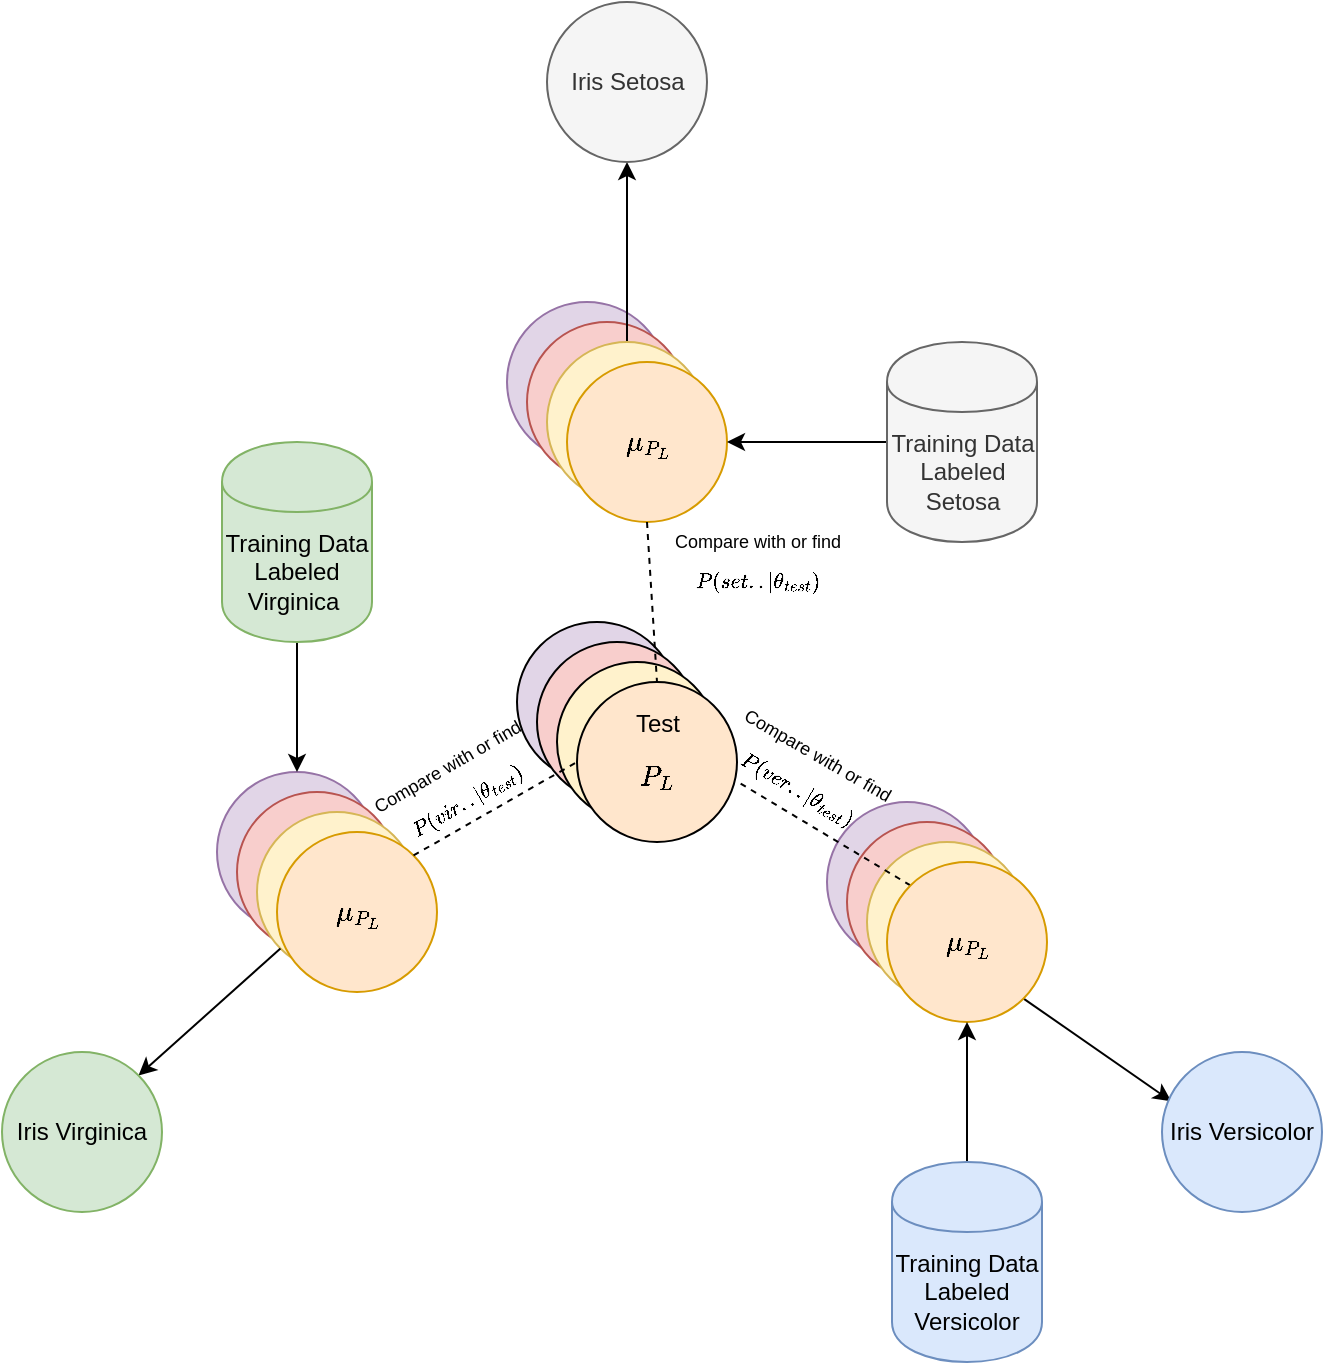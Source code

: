 <mxfile version="10.6.9" type="device"><diagram id="sW_glUPqsmezyt5HYXW9" name="Page-1"><mxGraphModel dx="697" dy="1312" grid="1" gridSize="10" guides="1" tooltips="1" connect="1" arrows="1" fold="1" page="1" pageScale="1" pageWidth="850" pageHeight="1100" math="1" shadow="0"><root><mxCell id="0"/><mxCell id="1" parent="0"/><mxCell id="iRFIQAoaTigsr4Hn6LtO-1" value="" style="ellipse;whiteSpace=wrap;html=1;aspect=fixed;fillColor=#e1d5e7;strokeColor=#9673a6;" vertex="1" parent="1"><mxGeometry x="227.5" y="635" width="80" height="80" as="geometry"/></mxCell><mxCell id="iRFIQAoaTigsr4Hn6LtO-2" value="" style="ellipse;whiteSpace=wrap;html=1;aspect=fixed;fillColor=#f8cecc;strokeColor=#b85450;" vertex="1" parent="1"><mxGeometry x="237.5" y="645" width="80" height="80" as="geometry"/></mxCell><mxCell id="iRFIQAoaTigsr4Hn6LtO-3" value="" style="ellipse;whiteSpace=wrap;html=1;aspect=fixed;fillColor=#fff2cc;strokeColor=#d6b656;" vertex="1" parent="1"><mxGeometry x="247.5" y="655" width="80" height="80" as="geometry"/></mxCell><mxCell id="iRFIQAoaTigsr4Hn6LtO-60" style="edgeStyle=none;rounded=0;orthogonalLoop=1;jettySize=auto;html=1;exitX=0;exitY=1;exitDx=0;exitDy=0;entryX=1;entryY=0;entryDx=0;entryDy=0;" edge="1" parent="1" source="iRFIQAoaTigsr4Hn6LtO-3" target="iRFIQAoaTigsr4Hn6LtO-32"><mxGeometry relative="1" as="geometry"/></mxCell><mxCell id="iRFIQAoaTigsr4Hn6LtO-13" value="$$\mu_{P_L}$$" style="ellipse;whiteSpace=wrap;html=1;aspect=fixed;fillColor=#ffe6cc;strokeColor=#d79b00;" vertex="1" parent="1"><mxGeometry x="257.5" y="665" width="80" height="80" as="geometry"/></mxCell><mxCell id="iRFIQAoaTigsr4Hn6LtO-14" value="" style="ellipse;whiteSpace=wrap;html=1;aspect=fixed;fillColor=#e1d5e7;strokeColor=#9673a6;" vertex="1" parent="1"><mxGeometry x="372.5" y="400" width="80" height="80" as="geometry"/></mxCell><mxCell id="iRFIQAoaTigsr4Hn6LtO-15" value="" style="ellipse;whiteSpace=wrap;html=1;aspect=fixed;fillColor=#f8cecc;strokeColor=#b85450;" vertex="1" parent="1"><mxGeometry x="382.5" y="410" width="80" height="80" as="geometry"/></mxCell><mxCell id="iRFIQAoaTigsr4Hn6LtO-56" style="edgeStyle=none;rounded=0;orthogonalLoop=1;jettySize=auto;html=1;exitX=0.5;exitY=0;exitDx=0;exitDy=0;entryX=0.5;entryY=1;entryDx=0;entryDy=0;" edge="1" parent="1" source="iRFIQAoaTigsr4Hn6LtO-16" target="iRFIQAoaTigsr4Hn6LtO-30"><mxGeometry relative="1" as="geometry"/></mxCell><mxCell id="iRFIQAoaTigsr4Hn6LtO-16" value="" style="ellipse;whiteSpace=wrap;html=1;aspect=fixed;fillColor=#fff2cc;strokeColor=#d6b656;" vertex="1" parent="1"><mxGeometry x="392.5" y="420" width="80" height="80" as="geometry"/></mxCell><mxCell id="iRFIQAoaTigsr4Hn6LtO-17" value="$$\mu_{P_L}$$" style="ellipse;whiteSpace=wrap;html=1;aspect=fixed;fillColor=#ffe6cc;strokeColor=#d79b00;" vertex="1" parent="1"><mxGeometry x="402.5" y="430" width="80" height="80" as="geometry"/></mxCell><mxCell id="iRFIQAoaTigsr4Hn6LtO-18" value="" style="ellipse;whiteSpace=wrap;html=1;aspect=fixed;fillColor=#e1d5e7;strokeColor=#9673a6;" vertex="1" parent="1"><mxGeometry x="532.5" y="650" width="80" height="80" as="geometry"/></mxCell><mxCell id="iRFIQAoaTigsr4Hn6LtO-19" value="" style="ellipse;whiteSpace=wrap;html=1;aspect=fixed;fillColor=#f8cecc;strokeColor=#b85450;" vertex="1" parent="1"><mxGeometry x="542.5" y="660" width="80" height="80" as="geometry"/></mxCell><mxCell id="iRFIQAoaTigsr4Hn6LtO-20" value="" style="ellipse;whiteSpace=wrap;html=1;aspect=fixed;fillColor=#fff2cc;strokeColor=#d6b656;" vertex="1" parent="1"><mxGeometry x="552.5" y="670" width="80" height="80" as="geometry"/></mxCell><mxCell id="iRFIQAoaTigsr4Hn6LtO-41" style="edgeStyle=none;rounded=0;orthogonalLoop=1;jettySize=auto;html=1;exitX=0;exitY=0;exitDx=0;exitDy=0;dashed=1;endArrow=none;endFill=0;" edge="1" parent="1" source="iRFIQAoaTigsr4Hn6LtO-21"><mxGeometry relative="1" as="geometry"><mxPoint x="488" y="640" as="targetPoint"/></mxGeometry></mxCell><mxCell id="iRFIQAoaTigsr4Hn6LtO-57" style="edgeStyle=none;rounded=0;orthogonalLoop=1;jettySize=auto;html=1;exitX=1;exitY=1;exitDx=0;exitDy=0;entryX=0.058;entryY=0.308;entryDx=0;entryDy=0;entryPerimeter=0;" edge="1" parent="1" source="iRFIQAoaTigsr4Hn6LtO-21" target="iRFIQAoaTigsr4Hn6LtO-31"><mxGeometry relative="1" as="geometry"/></mxCell><mxCell id="iRFIQAoaTigsr4Hn6LtO-21" value="$$\mu_{P_L}$$" style="ellipse;whiteSpace=wrap;html=1;aspect=fixed;fillColor=#ffe6cc;strokeColor=#d79b00;" vertex="1" parent="1"><mxGeometry x="562.5" y="680" width="80" height="80" as="geometry"/></mxCell><mxCell id="iRFIQAoaTigsr4Hn6LtO-22" value="" style="ellipse;whiteSpace=wrap;html=1;aspect=fixed;fillColor=#e1d5e7;strokeColor=#000000;gradientColor=none;gradientDirection=north;" vertex="1" parent="1"><mxGeometry x="377.5" y="560" width="80" height="80" as="geometry"/></mxCell><mxCell id="iRFIQAoaTigsr4Hn6LtO-23" value="" style="ellipse;whiteSpace=wrap;html=1;aspect=fixed;fillColor=#f8cecc;strokeColor=#000000;gradientColor=none;gradientDirection=north;" vertex="1" parent="1"><mxGeometry x="387.5" y="570" width="80" height="80" as="geometry"/></mxCell><mxCell id="iRFIQAoaTigsr4Hn6LtO-24" value="" style="ellipse;whiteSpace=wrap;html=1;aspect=fixed;fillColor=#fff2cc;strokeColor=#000000;gradientColor=none;gradientDirection=north;" vertex="1" parent="1"><mxGeometry x="397.5" y="580" width="80" height="80" as="geometry"/></mxCell><mxCell id="iRFIQAoaTigsr4Hn6LtO-29" value="Test $$P_L$$" style="ellipse;whiteSpace=wrap;html=1;aspect=fixed;fillColor=#ffe6cc;strokeColor=#000000;gradientColor=none;gradientDirection=north;" vertex="1" parent="1"><mxGeometry x="407.5" y="590" width="80" height="80" as="geometry"/></mxCell><mxCell id="iRFIQAoaTigsr4Hn6LtO-30" value="Iris Setosa" style="ellipse;whiteSpace=wrap;html=1;aspect=fixed;fillColor=#f5f5f5;strokeColor=#666666;fontColor=#333333;" vertex="1" parent="1"><mxGeometry x="392.5" y="250" width="80" height="80" as="geometry"/></mxCell><mxCell id="iRFIQAoaTigsr4Hn6LtO-31" value="Iris Versicolor" style="ellipse;whiteSpace=wrap;html=1;aspect=fixed;fillColor=#dae8fc;strokeColor=#6c8ebf;" vertex="1" parent="1"><mxGeometry x="700" y="775" width="80" height="80" as="geometry"/></mxCell><mxCell id="iRFIQAoaTigsr4Hn6LtO-32" value="Iris Virginica" style="ellipse;whiteSpace=wrap;html=1;aspect=fixed;fillColor=#d5e8d4;strokeColor=#82b366;" vertex="1" parent="1"><mxGeometry x="120" y="775" width="80" height="80" as="geometry"/></mxCell><mxCell id="iRFIQAoaTigsr4Hn6LtO-40" style="edgeStyle=none;rounded=0;orthogonalLoop=1;jettySize=auto;html=1;exitX=0.5;exitY=1;exitDx=0;exitDy=0;entryX=0.5;entryY=0;entryDx=0;entryDy=0;dashed=1;shadow=0;labelBorderColor=none;endArrow=none;endFill=0;" edge="1" parent="1" source="iRFIQAoaTigsr4Hn6LtO-17" target="iRFIQAoaTigsr4Hn6LtO-29"><mxGeometry relative="1" as="geometry"/></mxCell><mxCell id="iRFIQAoaTigsr4Hn6LtO-43" style="edgeStyle=none;rounded=0;orthogonalLoop=1;jettySize=auto;html=1;exitX=1;exitY=0;exitDx=0;exitDy=0;entryX=0;entryY=0.5;entryDx=0;entryDy=0;endArrow=none;endFill=0;dashed=1;" edge="1" parent="1" source="iRFIQAoaTigsr4Hn6LtO-13" target="iRFIQAoaTigsr4Hn6LtO-29"><mxGeometry relative="1" as="geometry"/></mxCell><mxCell id="iRFIQAoaTigsr4Hn6LtO-51" style="edgeStyle=none;rounded=0;orthogonalLoop=1;jettySize=auto;html=1;exitX=0;exitY=0.5;exitDx=0;exitDy=0;entryX=1;entryY=0.5;entryDx=0;entryDy=0;" edge="1" parent="1" source="iRFIQAoaTigsr4Hn6LtO-50" target="iRFIQAoaTigsr4Hn6LtO-17"><mxGeometry relative="1" as="geometry"/></mxCell><mxCell id="iRFIQAoaTigsr4Hn6LtO-50" value="Training Data Labeled Setosa" style="shape=cylinder;whiteSpace=wrap;html=1;boundedLbl=1;backgroundOutline=1;strokeColor=#666666;fillColor=#f5f5f5;fontColor=#333333;" vertex="1" parent="1"><mxGeometry x="562.5" y="420" width="75" height="100" as="geometry"/></mxCell><mxCell id="iRFIQAoaTigsr4Hn6LtO-58" style="edgeStyle=none;rounded=0;orthogonalLoop=1;jettySize=auto;html=1;exitX=0.5;exitY=0;exitDx=0;exitDy=0;entryX=0.5;entryY=1;entryDx=0;entryDy=0;" edge="1" parent="1" source="iRFIQAoaTigsr4Hn6LtO-52" target="iRFIQAoaTigsr4Hn6LtO-21"><mxGeometry relative="1" as="geometry"/></mxCell><mxCell id="iRFIQAoaTigsr4Hn6LtO-52" value="Training Data Labeled Versicolor" style="shape=cylinder;whiteSpace=wrap;html=1;boundedLbl=1;backgroundOutline=1;strokeColor=#6c8ebf;fillColor=#dae8fc;" vertex="1" parent="1"><mxGeometry x="565" y="830" width="75" height="100" as="geometry"/></mxCell><mxCell id="iRFIQAoaTigsr4Hn6LtO-59" style="edgeStyle=none;rounded=0;orthogonalLoop=1;jettySize=auto;html=1;exitX=0.5;exitY=1;exitDx=0;exitDy=0;entryX=0.5;entryY=0;entryDx=0;entryDy=0;" edge="1" parent="1" source="iRFIQAoaTigsr4Hn6LtO-54" target="iRFIQAoaTigsr4Hn6LtO-1"><mxGeometry relative="1" as="geometry"/></mxCell><mxCell id="iRFIQAoaTigsr4Hn6LtO-54" value="Training Data Labeled Virginica&amp;nbsp;" style="shape=cylinder;whiteSpace=wrap;html=1;boundedLbl=1;backgroundOutline=1;strokeColor=#82b366;fillColor=#d5e8d4;" vertex="1" parent="1"><mxGeometry x="230" y="470" width="75" height="100" as="geometry"/></mxCell><mxCell id="iRFIQAoaTigsr4Hn6LtO-63" value="Compare with or find $$P(vir..|\theta_{test})$$&lt;br style=&quot;font-size: 9px;&quot;&gt;" style="text;html=1;strokeColor=none;fillColor=none;align=center;verticalAlign=middle;whiteSpace=wrap;rounded=0;rotation=-30;fontSize=9;" vertex="1" parent="1"><mxGeometry x="307.5" y="627.5" width="90" height="45" as="geometry"/></mxCell><mxCell id="iRFIQAoaTigsr4Hn6LtO-64" value="Compare with or find $$P(ver..|\theta_{test})$$&lt;br style=&quot;font-size: 9px;&quot;&gt;" style="text;html=1;strokeColor=none;fillColor=none;align=center;verticalAlign=middle;whiteSpace=wrap;rounded=0;rotation=30;fontSize=9;" vertex="1" parent="1"><mxGeometry x="472.5" y="620" width="90" height="48" as="geometry"/></mxCell><mxCell id="iRFIQAoaTigsr4Hn6LtO-65" value="Compare with or find $$P(set..|\theta_{test})$$&lt;br style=&quot;font-size: 9px;&quot;&gt;" style="text;html=1;strokeColor=none;fillColor=none;align=center;verticalAlign=middle;whiteSpace=wrap;rounded=0;rotation=0;fontSize=9;" vertex="1" parent="1"><mxGeometry x="452.5" y="517.5" width="90" height="45" as="geometry"/></mxCell></root></mxGraphModel></diagram></mxfile>